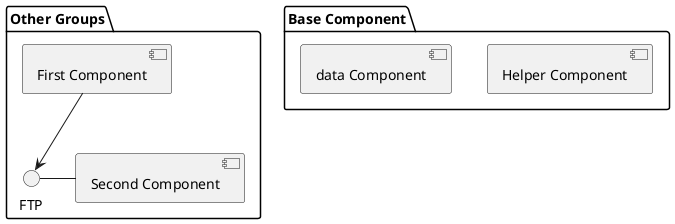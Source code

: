 @startuml

package "Base Component" {
[Helper Component]
[data Component]
}

package "Other Groups" {
FTP - [Second Component]

[First Component] --> FTP
}

@enduml